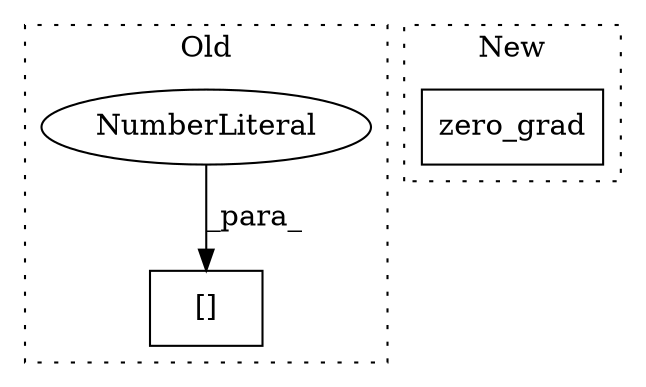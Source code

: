 digraph G {
subgraph cluster0 {
1 [label="[]" a="2" s="4778,4787" l="8,1" shape="box"];
3 [label="NumberLiteral" a="34" s="4786" l="1" shape="ellipse"];
label = "Old";
style="dotted";
}
subgraph cluster1 {
2 [label="zero_grad" a="32" s="4608" l="11" shape="box"];
label = "New";
style="dotted";
}
3 -> 1 [label="_para_"];
}
